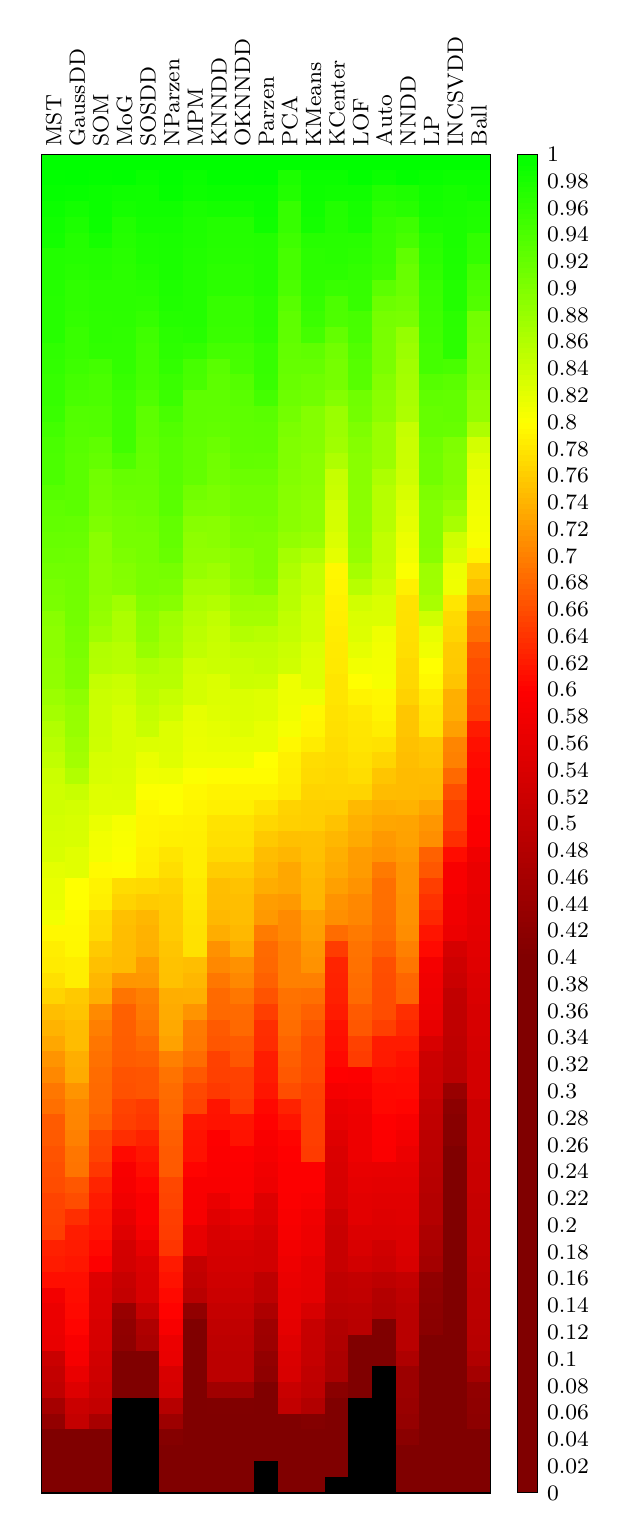 \pgfplotsset{
	/pgfplots/colormap={cmaucrelative}{[0.5cm]
	rgb255(0cm)=(0,0,0);
	rgb255(1cm)=(255,0,0);
	rgb255(2cm)=(255,0,0);
	rgb255(2.5cm)=(255,255,0);
	rgb255(3cm)=(160,160,160);
	rgb255(3.5cm)=(0,100,255);
	rgb255(4cm)=(0,255,0);
	rgb255(5cm)=(0,225,0);
	rgb255(6cm)=(0,0,0);
	},
	/pgfplots/colormap={cmaucabsolute}{[0.5cm]
	rgb255(0cm)=(0,0,0);
	rgb255(1cm)=(0,0,0);
	rgb255(2cm)=(0,0,0);
	rgb255(3cm)=(0,0,0);
	rgb255(4cm)=(0,0,0);
	rgb255(5cm)=(128,0,0);
	rgb255(6cm)=(128,0,0);
	rgb255(7cm)=(128,0,0);
	rgb255(8cm)=(255,0,0);
	rgb255(9cm)=(255,255,0);
	rgb255(10cm)=(0,255,0);
	},
	/pgfplots/colormap={cmrnkrelative}{[0.5cm]
	rgb255(0cm)=(0,0,0);
	rgb255(1cm)=(0,255,0);
	rgb255(2cm)=(0,255,0);
	rgb255(2.5cm)=(0,100,255);
	rgb255(3cm)=(160,160,160);
	rgb255(3.5cm)=(255,255,0);
	rgb255(4cm)=(255,0,0);
	rgb255(5cm)=(255,0,0);
	rgb255(6cm)=(0,0,0);
	},
	/pgfplots/colormap={cmrnkabsolute}{[0.5cm]
	rgb255(0cm)=(0,255,0);
	rgb255(1cm)=(255,255,0);
	rgb255(2cm)=(255,0,0);
	rgb255(3cm)=(128,0,0);
	rgb255(4cm)=(128,0,0);
	rgb255(5cm)=(128,0,0);
	rgb255(6cm)=(0,0,0);
	rgb255(7cm)=(0,0,0)
	rgb255(8cm)=(0,0,0);
	rgb255(9cm)=(0,0,0);
	rgb255(10cm)=(0,0,0);
	},
}
\begin{tikzpicture}
	\begin{axis}[name=mat,
	plot box ratio={1 1 1},
	x=0.3cm,
	y=-0.2cm,
	z=0cm,
	xtick={1,...,19},
	ytick={1,...,85},
	xticklabels={{MST},{GaussDD},{SOM},{MoG},{SOSDD},{NParzen},{MPM},{KNNDD},{OKNNDD},{Parzen},{PCA},{KMeans},{KCenter},{LOF},{Auto},{NNDD},{LP},{INCSVDD},{Ball}},
	yticklabels={},
	view={90}{90},
	xticklabel style={yshift=-0.1cm,xshift=0.15cm,rotate=90,font=\footnotesize},
	yticklabel style={yshift=-0.1cm,font=\footnotesize},
	axis x line=top,
	x axis line style={-},
	y axis line style={-},
	z axis line style={-},
	%colorbar,
	colorbar sampled,
	point meta min=-1,
	point meta max=1,
	colormap name=cmaucabsolute,
	colorbar style={try min ticks=5,max space between ticks=12pt,font=\footnotesize,xshift=-0.2cm,width=0.25cm,ytick style={draw=none},samples=500,scaled ticks = false,ymin=0,ymax=1,y dir=normal,yticklabel={$\pgfmathprintnumber{\tick}$},yticklabel style={/pgf/number format/fixed,/pgf/number format/showpos=false}},
	%
	title style={yshift=1cm,anchor=base},
	title={ },
	,
	]
	\addplot3[surf,draw=none,thin,shader=flat corner,mesh/rows=86,mesh/cols=20,mesh/ordering=y varies] coordinates {
(1,1,1.0)
(1,2,0.999)
(1,3,0.996)
(1,4,0.991)
(1,5,0.987)
(1,6,0.985)
(1,7,0.973)
(1,8,0.973)
(1,9,0.971)
(1,10,0.97)
(1,11,0.97)
(1,12,0.97)
(1,13,0.963)
(1,14,0.961)
(1,15,0.958)
(1,16,0.958)
(1,17,0.955)
(1,18,0.948)
(1,19,0.942)
(1,20,0.941)
(1,21,0.941)
(1,22,0.932)
(1,23,0.925)
(1,24,0.923)
(1,25,0.919)
(1,26,0.916)
(1,27,0.911)
(1,28,0.906)
(1,29,0.904)
(1,30,0.893)
(1,31,0.89)
(1,32,0.89)
(1,33,0.887)
(1,34,0.886)
(1,35,0.878)
(1,36,0.871)
(1,37,0.861)
(1,38,0.855)
(1,39,0.849)
(1,40,0.84)
(1,41,0.837)
(1,42,0.837)
(1,43,0.834)
(1,44,0.832)
(1,45,0.83)
(1,46,0.821)
(1,47,0.817)
(1,48,0.816)
(1,49,0.81)
(1,50,0.794)
(1,51,0.786)
(1,52,0.784)
(1,53,0.775)
(1,54,0.766)
(1,55,0.749)
(1,56,0.74)
(1,57,0.731)
(1,58,0.716)
(1,59,0.706)
(1,60,0.693)
(1,61,0.687)
(1,62,0.671)
(1,63,0.67)
(1,64,0.665)
(1,65,0.662)
(1,66,0.659)
(1,67,0.652)
(1,68,0.651)
(1,69,0.648)
(1,70,0.625)
(1,71,0.621)
(1,72,0.611)
(1,73,0.58)
(1,74,0.57)
(1,75,0.568)
(1,76,0.565)
(1,77,0.516)
(1,78,0.505)
(1,79,0.499)
(1,80,0.458)
(1,81,0.429)
(1,82,0.365)
(1,83,0.319)
(1,84,0.283)
(1,85,0.254)
(1,86,0.0)
(2,1,1.0)
(2,2,1.0)
(2,3,0.994)
(2,4,0.985)
(2,5,0.978)
(2,6,0.972)
(2,7,0.971)
(2,8,0.968)
(2,9,0.963)
(2,10,0.963)
(2,11,0.96)
(2,12,0.956)
(2,13,0.956)
(2,14,0.952)
(2,15,0.947)
(2,16,0.943)
(2,17,0.935)
(2,18,0.934)
(2,19,0.931)
(2,20,0.929)
(2,21,0.929)
(2,22,0.929)
(2,23,0.928)
(2,24,0.921)
(2,25,0.918)
(2,26,0.914)
(2,27,0.912)
(2,28,0.911)
(2,29,0.91)
(2,30,0.909)
(2,31,0.906)
(2,32,0.904)
(2,33,0.9)
(2,34,0.899)
(2,35,0.888)
(2,36,0.882)
(2,37,0.881)
(2,38,0.876)
(2,39,0.872)
(2,40,0.861)
(2,41,0.843)
(2,42,0.834)
(2,43,0.831)
(2,44,0.83)
(2,45,0.823)
(2,46,0.823)
(2,47,0.8)
(2,48,0.8)
(2,49,0.796)
(2,50,0.794)
(2,51,0.793)
(2,52,0.786)
(2,53,0.786)
(2,54,0.757)
(2,55,0.753)
(2,56,0.747)
(2,57,0.747)
(2,58,0.736)
(2,59,0.734)
(2,60,0.716)
(2,61,0.705)
(2,62,0.704)
(2,63,0.7)
(2,64,0.692)
(2,65,0.691)
(2,66,0.668)
(2,67,0.66)
(2,68,0.636)
(2,69,0.622)
(2,70,0.621)
(2,71,0.617)
(2,72,0.611)
(2,73,0.609)
(2,74,0.607)
(2,75,0.603)
(2,76,0.591)
(2,77,0.586)
(2,78,0.566)
(2,79,0.548)
(2,80,0.516)
(2,81,0.507)
(2,82,0.364)
(2,83,0.287)
(2,84,0.284)
(2,85,0.246)
(2,86,0.0)
(3,1,1.0)
(3,2,0.997)
(3,3,0.991)
(3,4,0.991)
(3,5,0.99)
(3,6,0.983)
(3,7,0.972)
(3,8,0.971)
(3,9,0.966)
(3,10,0.966)
(3,11,0.964)
(3,12,0.964)
(3,13,0.962)
(3,14,0.947)
(3,15,0.942)
(3,16,0.941)
(3,17,0.936)
(3,18,0.935)
(3,19,0.925)
(3,20,0.921)
(3,21,0.911)
(3,22,0.909)
(3,23,0.906)
(3,24,0.901)
(3,25,0.891)
(3,26,0.891)
(3,27,0.89)
(3,28,0.89)
(3,29,0.887)
(3,30,0.883)
(3,31,0.876)
(3,32,0.861)
(3,33,0.859)
(3,34,0.846)
(3,35,0.841)
(3,36,0.84)
(3,37,0.84)
(3,38,0.839)
(3,39,0.832)
(3,40,0.831)
(3,41,0.825)
(3,42,0.824)
(3,43,0.815)
(3,44,0.81)
(3,45,0.809)
(3,46,0.796)
(3,47,0.79)
(3,48,0.788)
(3,49,0.772)
(3,50,0.771)
(3,51,0.758)
(3,52,0.75)
(3,53,0.743)
(3,54,0.737)
(3,55,0.708)
(3,56,0.699)
(3,57,0.692)
(3,58,0.688)
(3,59,0.684)
(3,60,0.683)
(3,61,0.682)
(3,62,0.676)
(3,63,0.655)
(3,64,0.652)
(3,65,0.643)
(3,66,0.628)
(3,67,0.621)
(3,68,0.616)
(3,69,0.614)
(3,70,0.606)
(3,71,0.596)
(3,72,0.548)
(3,73,0.544)
(3,74,0.543)
(3,75,0.537)
(3,76,0.535)
(3,77,0.528)
(3,78,0.523)
(3,79,0.517)
(3,80,0.505)
(3,81,0.463)
(3,82,0.374)
(3,83,0.256)
(3,84,0.252)
(3,85,0.246)
(3,86,0.0)
(4,1,1.0)
(4,2,0.999)
(4,3,0.988)
(4,4,0.983)
(4,5,0.974)
(4,6,0.971)
(4,7,0.968)
(4,8,0.967)
(4,9,0.966)
(4,10,0.966)
(4,11,0.965)
(4,12,0.963)
(4,13,0.962)
(4,14,0.961)
(4,15,0.957)
(4,16,0.951)
(4,17,0.95)
(4,18,0.95)
(4,19,0.949)
(4,20,0.938)
(4,21,0.92)
(4,22,0.917)
(4,23,0.912)
(4,24,0.908)
(4,25,0.907)
(4,26,0.902)
(4,27,0.897)
(4,28,0.895)
(4,29,0.874)
(4,30,0.865)
(4,31,0.864)
(4,32,0.856)
(4,33,0.855)
(4,34,0.841)
(4,35,0.837)
(4,36,0.831)
(4,37,0.83)
(4,38,0.83)
(4,39,0.83)
(4,40,0.828)
(4,41,0.826)
(4,42,0.823)
(4,43,0.807)
(4,44,0.804)
(4,45,0.803)
(4,46,0.797)
(4,47,0.772)
(4,48,0.765)
(4,49,0.75)
(4,50,0.748)
(4,51,0.747)
(4,52,0.746)
(4,53,0.717)
(4,54,0.691)
(4,55,0.675)
(4,56,0.674)
(4,57,0.673)
(4,58,0.672)
(4,59,0.665)
(4,60,0.663)
(4,61,0.652)
(4,62,0.649)
(4,63,0.635)
(4,64,0.607)
(4,65,0.589)
(4,66,0.585)
(4,67,0.577)
(4,68,0.562)
(4,69,0.55)
(4,70,0.53)
(4,71,0.529)
(4,72,0.511)
(4,73,0.505)
(4,74,0.437)
(4,75,0.426)
(4,76,0.423)
(4,77,0.4)
(4,78,0.279)
(4,79,0.233)
(4,80,-1.0)
(4,81,-1.0)
(4,82,-1.0)
(4,83,-1.0)
(4,84,-1.0)
(4,85,-1.0)
(4,86,0.0)
(5,1,1.0)
(5,2,0.992)
(5,3,0.987)
(5,4,0.986)
(5,5,0.983)
(5,6,0.978)
(5,7,0.977)
(5,8,0.973)
(5,9,0.968)
(5,10,0.964)
(5,11,0.959)
(5,12,0.95)
(5,13,0.947)
(5,14,0.946)
(5,15,0.945)
(5,16,0.938)
(5,17,0.927)
(5,18,0.926)
(5,19,0.923)
(5,20,0.92)
(5,21,0.919)
(5,22,0.917)
(5,23,0.915)
(5,24,0.91)
(5,25,0.907)
(5,26,0.907)
(5,27,0.905)
(5,28,0.905)
(5,29,0.898)
(5,30,0.89)
(5,31,0.888)
(5,32,0.88)
(5,33,0.864)
(5,34,0.856)
(5,35,0.853)
(5,36,0.847)
(5,37,0.843)
(5,38,0.827)
(5,39,0.816)
(5,40,0.811)
(5,41,0.802)
(5,42,0.794)
(5,43,0.792)
(5,44,0.791)
(5,45,0.788)
(5,46,0.786)
(5,47,0.77)
(5,48,0.759)
(5,49,0.743)
(5,50,0.739)
(5,51,0.738)
(5,52,0.723)
(5,53,0.718)
(5,54,0.7)
(5,55,0.695)
(5,56,0.691)
(5,57,0.682)
(5,58,0.674)
(5,59,0.666)
(5,60,0.666)
(5,61,0.646)
(5,62,0.643)
(5,63,0.626)
(5,64,0.617)
(5,65,0.611)
(5,66,0.603)
(5,67,0.594)
(5,68,0.593)
(5,69,0.585)
(5,70,0.563)
(5,71,0.544)
(5,72,0.54)
(5,73,0.539)
(5,74,0.51)
(5,75,0.474)
(5,76,0.466)
(5,77,0.381)
(5,78,0.256)
(5,79,0.254)
(5,80,-1.0)
(5,81,-1.0)
(5,82,-1.0)
(5,83,-1.0)
(5,84,-1.0)
(5,85,-1.0)
(5,86,0.0)
(6,1,1.0)
(6,2,0.997)
(6,3,0.996)
(6,4,0.987)
(6,5,0.983)
(6,6,0.98)
(6,7,0.979)
(6,8,0.979)
(6,9,0.977)
(6,10,0.975)
(6,11,0.971)
(6,12,0.967)
(6,13,0.965)
(6,14,0.961)
(6,15,0.955)
(6,16,0.954)
(6,17,0.943)
(6,18,0.936)
(6,19,0.932)
(6,20,0.931)
(6,21,0.931)
(6,22,0.93)
(6,23,0.93)
(6,24,0.923)
(6,25,0.922)
(6,26,0.918)
(6,27,0.907)
(6,28,0.902)
(6,29,0.894)
(6,30,0.875)
(6,31,0.872)
(6,32,0.869)
(6,33,0.858)
(6,34,0.856)
(6,35,0.844)
(6,36,0.838)
(6,37,0.826)
(6,38,0.826)
(6,39,0.825)
(6,40,0.813)
(6,41,0.801)
(6,42,0.798)
(6,43,0.79)
(6,44,0.788)
(6,45,0.779)
(6,46,0.774)
(6,47,0.765)
(6,48,0.761)
(6,49,0.76)
(6,50,0.759)
(6,51,0.754)
(6,52,0.752)
(6,53,0.751)
(6,54,0.736)
(6,55,0.734)
(6,56,0.732)
(6,57,0.727)
(6,58,0.7)
(6,59,0.69)
(6,60,0.684)
(6,61,0.682)
(6,62,0.679)
(6,63,0.673)
(6,64,0.67)
(6,65,0.67)
(6,66,0.655)
(6,67,0.653)
(6,68,0.648)
(6,69,0.647)
(6,70,0.641)
(6,71,0.62)
(6,72,0.614)
(6,73,0.607)
(6,74,0.601)
(6,75,0.589)
(6,76,0.569)
(6,77,0.566)
(6,78,0.538)
(6,79,0.534)
(6,80,0.484)
(6,81,0.446)
(6,82,0.407)
(6,83,0.314)
(6,84,0.26)
(6,85,0.209)
(6,86,0.0)
(7,1,1.0)
(7,2,0.992)
(7,3,0.989)
(7,4,0.98)
(7,5,0.977)
(7,6,0.976)
(7,7,0.974)
(7,8,0.973)
(7,9,0.972)
(7,10,0.972)
(7,11,0.972)
(7,12,0.97)
(7,13,0.96)
(7,14,0.945)
(7,15,0.943)
(7,16,0.926)
(7,17,0.926)
(7,18,0.925)
(7,19,0.923)
(7,20,0.923)
(7,21,0.922)
(7,22,0.91)
(7,23,0.904)
(7,24,0.894)
(7,25,0.888)
(7,26,0.886)
(7,27,0.882)
(7,28,0.871)
(7,29,0.864)
(7,30,0.858)
(7,31,0.853)
(7,32,0.849)
(7,33,0.837)
(7,34,0.833)
(7,35,0.833)
(7,36,0.819)
(7,37,0.817)
(7,38,0.815)
(7,39,0.813)
(7,40,0.802)
(7,41,0.794)
(7,42,0.792)
(7,43,0.789)
(7,44,0.787)
(7,45,0.786)
(7,46,0.786)
(7,47,0.782)
(7,48,0.781)
(7,49,0.778)
(7,50,0.776)
(7,51,0.776)
(7,52,0.749)
(7,53,0.743)
(7,54,0.737)
(7,55,0.716)
(7,56,0.695)
(7,57,0.694)
(7,58,0.684)
(7,59,0.669)
(7,60,0.656)
(7,61,0.652)
(7,62,0.618)
(7,63,0.614)
(7,64,0.613)
(7,65,0.602)
(7,66,0.59)
(7,67,0.589)
(7,68,0.587)
(7,69,0.564)
(7,70,0.561)
(7,71,0.506)
(7,72,0.501)
(7,73,0.49)
(7,74,0.427)
(7,75,0.34)
(7,76,0.245)
(7,77,0.239)
(7,78,0.053)
(7,79,0.0)
(7,80,0.0)
(7,81,0.0)
(7,82,0.0)
(7,83,0.0)
(7,84,0.0)
(7,85,0.0)
(7,86,0.0)
(8,1,1.0)
(8,2,0.998)
(8,3,0.992)
(8,4,0.983)
(8,5,0.972)
(8,6,0.971)
(8,7,0.97)
(8,8,0.967)
(8,9,0.966)
(8,10,0.957)
(8,11,0.957)
(8,12,0.955)
(8,13,0.946)
(8,14,0.93)
(8,15,0.927)
(8,16,0.926)
(8,17,0.925)
(8,18,0.923)
(8,19,0.916)
(8,20,0.911)
(8,21,0.91)
(8,22,0.904)
(8,23,0.902)
(8,24,0.892)
(8,25,0.891)
(8,26,0.886)
(8,27,0.876)
(8,28,0.87)
(8,29,0.859)
(8,30,0.848)
(8,31,0.844)
(8,32,0.842)
(8,33,0.84)
(8,34,0.828)
(8,35,0.827)
(8,36,0.825)
(8,37,0.82)
(8,38,0.818)
(8,39,0.813)
(8,40,0.797)
(8,41,0.79)
(8,42,0.788)
(8,43,0.778)
(8,44,0.775)
(8,45,0.771)
(8,46,0.76)
(8,47,0.749)
(8,48,0.748)
(8,49,0.744)
(8,50,0.735)
(8,51,0.713)
(8,52,0.706)
(8,53,0.693)
(8,54,0.683)
(8,55,0.682)
(8,56,0.67)
(8,57,0.667)
(8,58,0.651)
(8,59,0.65)
(8,60,0.644)
(8,61,0.615)
(8,62,0.614)
(8,63,0.598)
(8,64,0.595)
(8,65,0.594)
(8,66,0.59)
(8,67,0.566)
(8,68,0.551)
(8,69,0.539)
(8,70,0.535)
(8,71,0.531)
(8,72,0.524)
(8,73,0.518)
(8,74,0.508)
(8,75,0.501)
(8,76,0.496)
(8,77,0.492)
(8,78,0.492)
(8,79,0.45)
(8,80,0.401)
(8,81,0.384)
(8,82,0.355)
(8,83,0.279)
(8,84,0.272)
(8,85,0.25)
(8,86,0.0)
(9,1,1.0)
(9,2,0.998)
(9,3,0.992)
(9,4,0.983)
(9,5,0.972)
(9,6,0.971)
(9,7,0.97)
(9,8,0.967)
(9,9,0.966)
(9,10,0.957)
(9,11,0.957)
(9,12,0.955)
(9,13,0.946)
(9,14,0.945)
(9,15,0.934)
(9,16,0.93)
(9,17,0.927)
(9,18,0.926)
(9,19,0.925)
(9,20,0.923)
(9,21,0.916)
(9,22,0.911)
(9,23,0.91)
(9,24,0.904)
(9,25,0.902)
(9,26,0.892)
(9,27,0.891)
(9,28,0.886)
(9,29,0.876)
(9,30,0.87)
(9,31,0.859)
(9,32,0.848)
(9,33,0.842)
(9,34,0.84)
(9,35,0.828)
(9,36,0.827)
(9,37,0.825)
(9,38,0.818)
(9,39,0.813)
(9,40,0.797)
(9,41,0.79)
(9,42,0.788)
(9,43,0.778)
(9,44,0.775)
(9,45,0.771)
(9,46,0.76)
(9,47,0.752)
(9,48,0.749)
(9,49,0.748)
(9,50,0.744)
(9,51,0.735)
(9,52,0.713)
(9,53,0.706)
(9,54,0.693)
(9,55,0.683)
(9,56,0.682)
(9,57,0.67)
(9,58,0.667)
(9,59,0.651)
(9,60,0.65)
(9,61,0.644)
(9,62,0.615)
(9,63,0.614)
(9,64,0.598)
(9,65,0.595)
(9,66,0.594)
(9,67,0.59)
(9,68,0.566)
(9,69,0.551)
(9,70,0.535)
(9,71,0.531)
(9,72,0.524)
(9,73,0.518)
(9,74,0.508)
(9,75,0.501)
(9,76,0.496)
(9,77,0.492)
(9,78,0.492)
(9,79,0.45)
(9,80,0.401)
(9,81,0.384)
(9,82,0.355)
(9,83,0.279)
(9,84,0.272)
(9,85,0.25)
(9,86,0.0)
(10,1,1.0)
(10,2,0.999)
(10,3,0.992)
(10,4,0.99)
(10,5,0.988)
(10,6,0.973)
(10,7,0.972)
(10,8,0.972)
(10,9,0.971)
(10,10,0.967)
(10,11,0.967)
(10,12,0.965)
(10,13,0.957)
(10,14,0.957)
(10,15,0.956)
(10,16,0.946)
(10,17,0.93)
(10,18,0.927)
(10,19,0.926)
(10,20,0.922)
(10,21,0.916)
(10,22,0.911)
(10,23,0.91)
(10,24,0.906)
(10,25,0.901)
(10,26,0.901)
(10,27,0.9)
(10,28,0.894)
(10,29,0.875)
(10,30,0.87)
(10,31,0.855)
(10,32,0.848)
(10,33,0.846)
(10,34,0.839)
(10,35,0.825)
(10,36,0.825)
(10,37,0.818)
(10,38,0.818)
(10,39,0.8)
(10,40,0.797)
(10,41,0.79)
(10,42,0.778)
(10,43,0.768)
(10,44,0.757)
(10,45,0.748)
(10,46,0.743)
(10,47,0.735)
(10,48,0.723)
(10,49,0.72)
(10,50,0.696)
(10,51,0.683)
(10,52,0.681)
(10,53,0.676)
(10,54,0.665)
(10,55,0.648)
(10,56,0.636)
(10,57,0.634)
(10,58,0.622)
(10,59,0.621)
(10,60,0.616)
(10,61,0.606)
(10,62,0.601)
(10,63,0.59)
(10,64,0.586)
(10,65,0.577)
(10,66,0.573)
(10,67,0.547)
(10,68,0.545)
(10,69,0.535)
(10,70,0.528)
(10,71,0.527)
(10,72,0.497)
(10,73,0.496)
(10,74,0.471)
(10,75,0.448)
(10,76,0.445)
(10,77,0.429)
(10,78,0.423)
(10,79,0.391)
(10,80,0.385)
(10,81,0.364)
(10,82,0.352)
(10,83,0.269)
(10,84,-1.0)
(10,85,-1.0)
(10,86,0.0)
(11,1,1.0)
(11,2,0.978)
(11,3,0.973)
(11,4,0.957)
(11,5,0.957)
(11,6,0.951)
(11,7,0.945)
(11,8,0.945)
(11,9,0.941)
(11,10,0.931)
(11,11,0.926)
(11,12,0.925)
(11,13,0.922)
(11,14,0.92)
(11,15,0.918)
(11,16,0.915)
(11,17,0.909)
(11,18,0.903)
(11,19,0.899)
(11,20,0.899)
(11,21,0.897)
(11,22,0.894)
(11,23,0.892)
(11,24,0.891)
(11,25,0.884)
(11,26,0.87)
(11,27,0.863)
(11,28,0.857)
(11,29,0.855)
(11,30,0.849)
(11,31,0.847)
(11,32,0.84)
(11,33,0.837)
(11,34,0.813)
(11,35,0.813)
(11,36,0.811)
(11,37,0.807)
(11,38,0.794)
(11,39,0.788)
(11,40,0.786)
(11,41,0.784)
(11,42,0.765)
(11,43,0.763)
(11,44,0.75)
(11,45,0.742)
(11,46,0.731)
(11,47,0.731)
(11,48,0.72)
(11,49,0.708)
(11,50,0.707)
(11,51,0.7)
(11,52,0.7)
(11,53,0.7)
(11,54,0.689)
(11,55,0.687)
(11,56,0.685)
(11,57,0.679)
(11,58,0.673)
(11,59,0.669)
(11,60,0.66)
(11,61,0.626)
(11,62,0.615)
(11,63,0.603)
(11,64,0.599)
(11,65,0.597)
(11,66,0.596)
(11,67,0.595)
(11,68,0.59)
(11,69,0.587)
(11,70,0.58)
(11,71,0.574)
(11,72,0.568)
(11,73,0.564)
(11,74,0.564)
(11,75,0.559)
(11,76,0.549)
(11,77,0.541)
(11,78,0.539)
(11,79,0.513)
(11,80,0.503)
(11,81,0.361)
(11,82,0.303)
(11,83,0.289)
(11,84,0.271)
(11,85,0.239)
(11,86,0.0)
(12,1,1.0)
(12,2,0.991)
(12,3,0.989)
(12,4,0.987)
(12,5,0.984)
(12,6,0.97)
(12,7,0.966)
(12,8,0.966)
(12,9,0.963)
(12,10,0.959)
(12,11,0.954)
(12,12,0.946)
(12,13,0.925)
(12,14,0.92)
(12,15,0.913)
(12,16,0.911)
(12,17,0.896)
(12,18,0.896)
(12,19,0.895)
(12,20,0.891)
(12,21,0.891)
(12,22,0.889)
(12,23,0.886)
(12,24,0.886)
(12,25,0.878)
(12,26,0.86)
(12,27,0.846)
(12,28,0.846)
(12,29,0.838)
(12,30,0.836)
(12,31,0.836)
(12,32,0.827)
(12,33,0.825)
(12,34,0.825)
(12,35,0.813)
(12,36,0.794)
(12,37,0.792)
(12,38,0.785)
(12,39,0.773)
(12,40,0.771)
(12,41,0.766)
(12,42,0.762)
(12,43,0.761)
(12,44,0.751)
(12,45,0.75)
(12,46,0.746)
(12,47,0.743)
(12,48,0.742)
(12,49,0.727)
(12,50,0.724)
(12,51,0.717)
(12,52,0.714)
(12,53,0.7)
(12,54,0.687)
(12,55,0.676)
(12,56,0.667)
(12,57,0.659)
(12,58,0.659)
(12,59,0.658)
(12,60,0.651)
(12,61,0.649)
(12,62,0.648)
(12,63,0.648)
(12,64,0.646)
(12,65,0.597)
(12,66,0.596)
(12,67,0.588)
(12,68,0.578)
(12,69,0.573)
(12,70,0.572)
(12,71,0.561)
(12,72,0.56)
(12,73,0.559)
(12,74,0.536)
(12,75,0.511)
(12,76,0.51)
(12,77,0.508)
(12,78,0.5)
(12,79,0.495)
(12,80,0.478)
(12,81,0.406)
(12,82,0.375)
(12,83,0.262)
(12,84,0.242)
(12,85,0.241)
(12,86,0.0)
(13,1,1.0)
(13,2,0.991)
(13,3,0.987)
(13,4,0.973)
(13,5,0.972)
(13,6,0.969)
(13,7,0.968)
(13,8,0.966)
(13,9,0.956)
(13,10,0.94)
(13,11,0.939)
(13,12,0.922)
(13,13,0.911)
(13,14,0.907)
(13,15,0.907)
(13,16,0.896)
(13,17,0.879)
(13,18,0.878)
(13,19,0.874)
(13,20,0.863)
(13,21,0.844)
(13,22,0.842)
(13,23,0.834)
(13,24,0.833)
(13,25,0.828)
(13,26,0.821)
(13,27,0.793)
(13,28,0.792)
(13,29,0.789)
(13,30,0.787)
(13,31,0.785)
(13,32,0.783)
(13,33,0.782)
(13,34,0.779)
(13,35,0.779)
(13,36,0.777)
(13,37,0.775)
(13,38,0.773)
(13,39,0.771)
(13,40,0.768)
(13,41,0.767)
(13,42,0.761)
(13,43,0.752)
(13,44,0.743)
(13,45,0.737)
(13,46,0.733)
(13,47,0.725)
(13,48,0.715)
(13,49,0.712)
(13,50,0.684)
(13,51,0.647)
(13,52,0.628)
(13,53,0.626)
(13,54,0.625)
(13,55,0.621)
(13,56,0.613)
(13,57,0.611)
(13,58,0.606)
(13,59,0.6)
(13,60,0.584)
(13,61,0.568)
(13,62,0.564)
(13,63,0.549)
(13,64,0.541)
(13,65,0.538)
(13,66,0.537)
(13,67,0.535)
(13,68,0.519)
(13,69,0.515)
(13,70,0.512)
(13,71,0.511)
(13,72,0.499)
(13,73,0.497)
(13,74,0.49)
(13,75,0.477)
(13,76,0.473)
(13,77,0.468)
(13,78,0.466)
(13,79,0.415)
(13,80,0.35)
(13,81,0.321)
(13,82,0.293)
(13,83,0.291)
(13,84,0.249)
(13,85,-1.0)
(13,86,0.0)
(14,1,1.0)
(14,2,0.998)
(14,3,0.987)
(14,4,0.982)
(14,5,0.981)
(14,6,0.968)
(14,7,0.965)
(14,8,0.961)
(14,9,0.958)
(14,10,0.957)
(14,11,0.944)
(14,12,0.943)
(14,13,0.936)
(14,14,0.932)
(14,15,0.931)
(14,16,0.912)
(14,17,0.909)
(14,18,0.901)
(14,19,0.895)
(14,20,0.892)
(14,21,0.892)
(14,22,0.891)
(14,23,0.889)
(14,24,0.888)
(14,25,0.886)
(14,26,0.882)
(14,27,0.87)
(14,28,0.856)
(14,29,0.836)
(14,30,0.829)
(14,31,0.826)
(14,32,0.819)
(14,33,0.81)
(14,34,0.799)
(14,35,0.79)
(14,36,0.782)
(14,37,0.78)
(14,38,0.779)
(14,39,0.776)
(14,40,0.773)
(14,41,0.766)
(14,42,0.745)
(14,43,0.738)
(14,44,0.733)
(14,45,0.722)
(14,46,0.721)
(14,47,0.715)
(14,48,0.706)
(14,49,0.705)
(14,50,0.695)
(14,51,0.69)
(14,52,0.688)
(14,53,0.685)
(14,54,0.683)
(14,55,0.67)
(14,56,0.668)
(14,57,0.651)
(14,58,0.647)
(14,59,0.597)
(14,60,0.588)
(14,61,0.576)
(14,62,0.573)
(14,63,0.573)
(14,64,0.573)
(14,65,0.565)
(14,66,0.56)
(14,67,0.556)
(14,68,0.556)
(14,69,0.545)
(14,70,0.54)
(14,71,0.529)
(14,72,0.505)
(14,73,0.502)
(14,74,0.493)
(14,75,0.489)
(14,76,0.368)
(14,77,0.349)
(14,78,0.339)
(14,79,0.332)
(14,80,-1.0)
(14,81,-1.0)
(14,82,-1.0)
(14,83,-1.0)
(14,84,-1.0)
(14,85,-1.0)
(14,86,0.0)
(15,1,1.0)
(15,2,0.991)
(15,3,0.973)
(15,4,0.964)
(15,5,0.958)
(15,6,0.956)
(15,7,0.955)
(15,8,0.952)
(15,9,0.928)
(15,10,0.915)
(15,11,0.907)
(15,12,0.905)
(15,13,0.904)
(15,14,0.903)
(15,15,0.896)
(15,16,0.891)
(15,17,0.89)
(15,18,0.879)
(15,19,0.879)
(15,20,0.878)
(15,21,0.864)
(15,22,0.857)
(15,23,0.857)
(15,24,0.856)
(15,25,0.848)
(15,26,0.848)
(15,27,0.845)
(15,28,0.838)
(15,29,0.829)
(15,30,0.828)
(15,31,0.812)
(15,32,0.809)
(15,33,0.808)
(15,34,0.807)
(15,35,0.793)
(15,36,0.791)
(15,37,0.786)
(15,38,0.777)
(15,39,0.767)
(15,40,0.754)
(15,41,0.747)
(15,42,0.738)
(15,43,0.73)
(15,44,0.72)
(15,45,0.715)
(15,46,0.695)
(15,47,0.687)
(15,48,0.687)
(15,49,0.685)
(15,50,0.683)
(15,51,0.674)
(15,52,0.662)
(15,53,0.66)
(15,54,0.659)
(15,55,0.659)
(15,56,0.649)
(15,57,0.621)
(15,58,0.62)
(15,59,0.611)
(15,60,0.606)
(15,61,0.605)
(15,62,0.598)
(15,63,0.595)
(15,64,0.593)
(15,65,0.564)
(15,66,0.557)
(15,67,0.552)
(15,68,0.548)
(15,69,0.544)
(15,70,0.525)
(15,71,0.519)
(15,72,0.496)
(15,73,0.48)
(15,74,0.477)
(15,75,0.384)
(15,76,0.267)
(15,77,0.233)
(15,78,-1.0)
(15,79,-1.0)
(15,80,-1.0)
(15,81,-1.0)
(15,82,-1.0)
(15,83,-1.0)
(15,84,-1.0)
(15,85,-1.0)
(15,86,0.0)
(16,1,1.0)
(16,2,0.997)
(16,3,0.976)
(16,4,0.969)
(16,5,0.951)
(16,6,0.944)
(16,7,0.924)
(16,8,0.918)
(16,9,0.916)
(16,10,0.91)
(16,11,0.905)
(16,12,0.883)
(16,13,0.878)
(16,14,0.873)
(16,15,0.871)
(16,16,0.867)
(16,17,0.864)
(16,18,0.845)
(16,19,0.842)
(16,20,0.841)
(16,21,0.838)
(16,22,0.831)
(16,23,0.825)
(16,24,0.82)
(16,25,0.814)
(16,26,0.81)
(16,27,0.803)
(16,28,0.788)
(16,29,0.777)
(16,30,0.776)
(16,31,0.775)
(16,32,0.774)
(16,33,0.77)
(16,34,0.769)
(16,35,0.764)
(16,36,0.755)
(16,37,0.754)
(16,38,0.751)
(16,39,0.749)
(16,40,0.746)
(16,41,0.746)
(16,42,0.74)
(16,43,0.728)
(16,44,0.727)
(16,45,0.721)
(16,46,0.716)
(16,47,0.716)
(16,48,0.713)
(16,49,0.713)
(16,50,0.71)
(16,51,0.7)
(16,52,0.692)
(16,53,0.68)
(16,54,0.678)
(16,55,0.636)
(16,56,0.63)
(16,57,0.621)
(16,58,0.613)
(16,59,0.608)
(16,60,0.607)
(16,61,0.603)
(16,62,0.591)
(16,63,0.58)
(16,64,0.57)
(16,65,0.562)
(16,66,0.557)
(16,67,0.552)
(16,68,0.551)
(16,69,0.546)
(16,70,0.544)
(16,71,0.539)
(16,72,0.505)
(16,73,0.498)
(16,74,0.491)
(16,75,0.49)
(16,76,0.489)
(16,77,0.472)
(16,78,0.444)
(16,79,0.444)
(16,80,0.439)
(16,81,0.433)
(16,82,0.416)
(16,83,0.391)
(16,84,0.301)
(16,85,0.283)
(16,86,0.0)
(17,1,1.0)
(17,2,0.993)
(17,3,0.986)
(17,4,0.984)
(17,5,0.978)
(17,6,0.969)
(17,7,0.966)
(17,8,0.962)
(17,9,0.955)
(17,10,0.953)
(17,11,0.951)
(17,12,0.949)
(17,13,0.946)
(17,14,0.946)
(17,15,0.933)
(17,16,0.924)
(17,17,0.92)
(17,18,0.92)
(17,19,0.913)
(17,20,0.911)
(17,21,0.911)
(17,22,0.901)
(17,23,0.896)
(17,24,0.896)
(17,25,0.896)
(17,26,0.893)
(17,27,0.876)
(17,28,0.875)
(17,29,0.867)
(17,30,0.837)
(17,31,0.818)
(17,32,0.811)
(17,33,0.8)
(17,34,0.795)
(17,35,0.785)
(17,36,0.779)
(17,37,0.777)
(17,38,0.756)
(17,39,0.753)
(17,40,0.747)
(17,41,0.745)
(17,42,0.729)
(17,43,0.717)
(17,44,0.712)
(17,45,0.676)
(17,46,0.668)
(17,47,0.648)
(17,48,0.639)
(17,49,0.63)
(17,50,0.615)
(17,51,0.607)
(17,52,0.584)
(17,53,0.577)
(17,54,0.574)
(17,55,0.571)
(17,56,0.564)
(17,57,0.539)
(17,58,0.52)
(17,59,0.518)
(17,60,0.514)
(17,61,0.503)
(17,62,0.5)
(17,63,0.494)
(17,64,0.492)
(17,65,0.49)
(17,66,0.487)
(17,67,0.482)
(17,68,0.482)
(17,69,0.471)
(17,70,0.464)
(17,71,0.456)
(17,72,0.427)
(17,73,0.423)
(17,74,0.418)
(17,75,0.415)
(17,76,0.386)
(17,77,0.374)
(17,78,0.352)
(17,79,0.349)
(17,80,0.254)
(17,81,0.195)
(17,82,0.182)
(17,83,0.154)
(17,84,0.139)
(17,85,0.031)
(17,86,0.0)
(18,1,1.0)
(18,2,0.99)
(18,3,0.982)
(18,4,0.981)
(18,5,0.979)
(18,6,0.979)
(18,7,0.978)
(18,8,0.977)
(18,9,0.973)
(18,10,0.973)
(18,11,0.967)
(18,12,0.966)
(18,13,0.966)
(18,14,0.943)
(18,15,0.929)
(18,16,0.923)
(18,17,0.923)
(18,18,0.919)
(18,19,0.9)
(18,20,0.897)
(18,21,0.897)
(18,22,0.894)
(18,23,0.88)
(18,24,0.868)
(18,25,0.838)
(18,26,0.83)
(18,27,0.814)
(18,28,0.811)
(18,29,0.78)
(18,30,0.771)
(18,31,0.767)
(18,32,0.759)
(18,33,0.758)
(18,34,0.753)
(18,35,0.737)
(18,36,0.736)
(18,37,0.725)
(18,38,0.704)
(18,39,0.701)
(18,40,0.682)
(18,41,0.661)
(18,42,0.648)
(18,43,0.648)
(18,44,0.636)
(18,45,0.609)
(18,46,0.589)
(18,47,0.589)
(18,48,0.581)
(18,49,0.577)
(18,50,0.571)
(18,51,0.534)
(18,52,0.522)
(18,53,0.517)
(18,54,0.502)
(18,55,0.5)
(18,56,0.5)
(18,57,0.498)
(18,58,0.494)
(18,59,0.493)
(18,60,0.438)
(18,61,0.419)
(18,62,0.413)
(18,63,0.411)
(18,64,0.374)
(18,65,0.364)
(18,66,0.352)
(18,67,0.275)
(18,68,0.254)
(18,69,0.111)
(18,70,0.106)
(18,71,0.089)
(18,72,0.061)
(18,73,0.051)
(18,74,0.043)
(18,75,0.014)
(18,76,0.005)
(18,77,0.004)
(18,78,0.0)
(18,79,0.0)
(18,80,0.0)
(18,81,0.0)
(18,82,0.0)
(18,83,0.0)
(18,84,0.0)
(18,85,0.0)
(18,86,0.0)
(19,1,1.0)
(19,2,0.99)
(19,3,0.987)
(19,4,0.977)
(19,5,0.975)
(19,6,0.961)
(19,7,0.96)
(19,8,0.946)
(19,9,0.941)
(19,10,0.936)
(19,11,0.909)
(19,12,0.908)
(19,13,0.903)
(19,14,0.902)
(19,15,0.897)
(19,16,0.886)
(19,17,0.885)
(19,18,0.864)
(19,19,0.834)
(19,20,0.824)
(19,21,0.818)
(19,22,0.815)
(19,23,0.811)
(19,24,0.809)
(19,25,0.806)
(19,26,0.79)
(19,27,0.762)
(19,28,0.747)
(19,29,0.722)
(19,30,0.695)
(19,31,0.688)
(19,32,0.669)
(19,33,0.661)
(19,34,0.658)
(19,35,0.654)
(19,36,0.648)
(19,37,0.621)
(19,38,0.612)
(19,39,0.608)
(19,40,0.604)
(19,41,0.604)
(19,42,0.602)
(19,43,0.595)
(19,44,0.593)
(19,45,0.576)
(19,46,0.567)
(19,47,0.566)
(19,48,0.562)
(19,49,0.561)
(19,50,0.557)
(19,51,0.554)
(19,52,0.551)
(19,53,0.544)
(19,54,0.541)
(19,55,0.537)
(19,56,0.537)
(19,57,0.534)
(19,58,0.531)
(19,59,0.53)
(19,60,0.53)
(19,61,0.52)
(19,62,0.52)
(19,63,0.519)
(19,64,0.518)
(19,65,0.515)
(19,66,0.514)
(19,67,0.51)
(19,68,0.509)
(19,69,0.507)
(19,70,0.505)
(19,71,0.5)
(19,72,0.495)
(19,73,0.493)
(19,74,0.492)
(19,75,0.489)
(19,76,0.486)
(19,77,0.477)
(19,78,0.457)
(19,79,0.426)
(19,80,0.424)
(19,81,0.42)
(19,82,0.399)
(19,83,0.39)
(19,84,0.384)
(19,85,0.377)
(19,86,0.0)
(20,1,0.0)
(20,2,0.0)
(20,3,0.0)
(20,4,0.0)
(20,5,0.0)
(20,6,0.0)
(20,7,0.0)
(20,8,0.0)
(20,9,0.0)
(20,10,0.0)
(20,11,0.0)
(20,12,0.0)
(20,13,0.0)
(20,14,0.0)
(20,15,0.0)
(20,16,0.0)
(20,17,0.0)
(20,18,0.0)
(20,19,0.0)
(20,20,0.0)
(20,21,0.0)
(20,22,0.0)
(20,23,0.0)
(20,24,0.0)
(20,25,0.0)
(20,26,0.0)
(20,27,0.0)
(20,28,0.0)
(20,29,0.0)
(20,30,0.0)
(20,31,0.0)
(20,32,0.0)
(20,33,0.0)
(20,34,0.0)
(20,35,0.0)
(20,36,0.0)
(20,37,0.0)
(20,38,0.0)
(20,39,0.0)
(20,40,0.0)
(20,41,0.0)
(20,42,0.0)
(20,43,0.0)
(20,44,0.0)
(20,45,0.0)
(20,46,0.0)
(20,47,0.0)
(20,48,0.0)
(20,49,0.0)
(20,50,0.0)
(20,51,0.0)
(20,52,0.0)
(20,53,0.0)
(20,54,0.0)
(20,55,0.0)
(20,56,0.0)
(20,57,0.0)
(20,58,0.0)
(20,59,0.0)
(20,60,0.0)
(20,61,0.0)
(20,62,0.0)
(20,63,0.0)
(20,64,0.0)
(20,65,0.0)
(20,66,0.0)
(20,67,0.0)
(20,68,0.0)
(20,69,0.0)
(20,70,0.0)
(20,71,0.0)
(20,72,0.0)
(20,73,0.0)
(20,74,0.0)
(20,75,0.0)
(20,76,0.0)
(20,77,0.0)
(20,78,0.0)
(20,79,0.0)
(20,80,0.0)
(20,81,0.0)
(20,82,0.0)
(20,83,0.0)
(20,84,0.0)
(20,85,0.0)
(20,86,0.0)

	};
	\end{axis}
	\draw[thin] (mat.north east) rectangle (mat.south west);
	
\end{tikzpicture}
